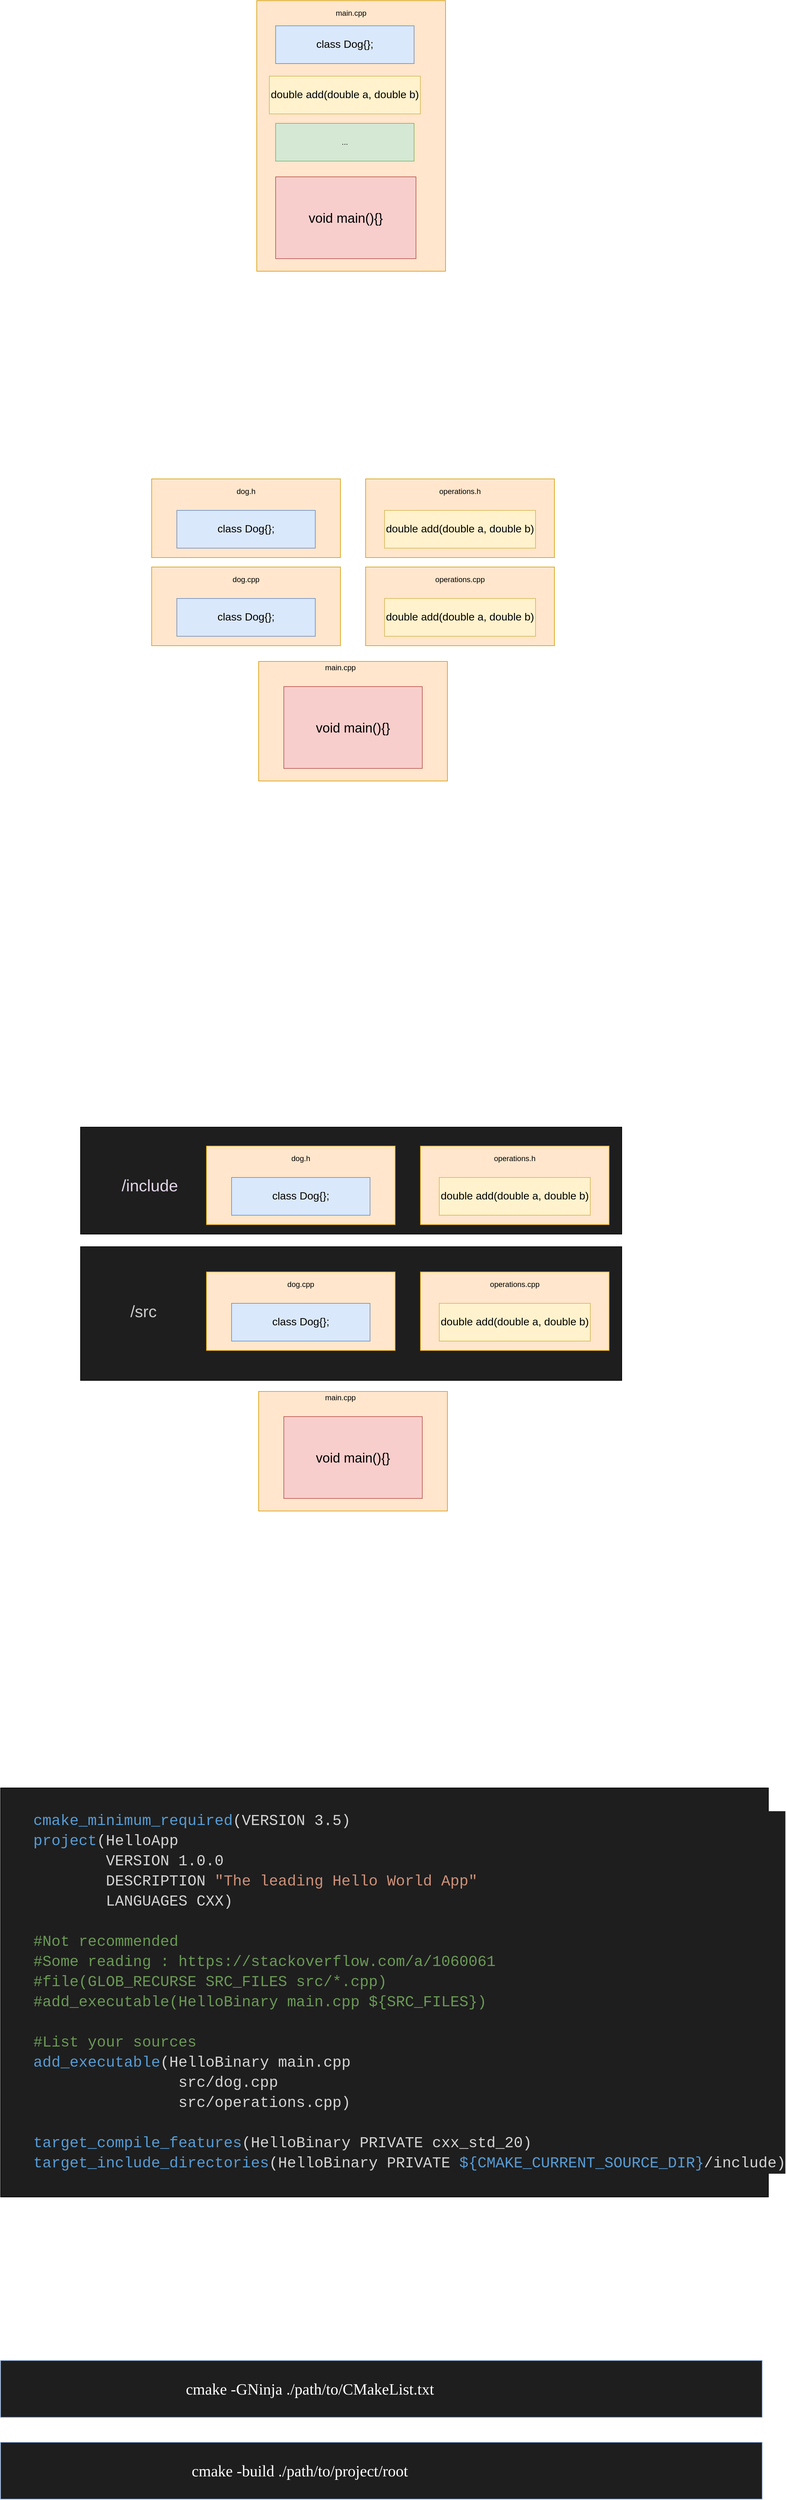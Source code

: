 <mxfile version="14.5.3" type="github">
  <diagram id="X-aBT6iO_DcQqcGjDoYc" name="Page-1">
    <mxGraphModel dx="1490" dy="609" grid="1" gridSize="10" guides="1" tooltips="1" connect="1" arrows="1" fold="1" page="1" pageScale="1" pageWidth="1654" pageHeight="2336" math="0" shadow="0">
      <root>
        <mxCell id="0" />
        <mxCell id="1" parent="0" />
        <mxCell id="4kJFu-Nbu05ohsKrN8TI-42" value="" style="rounded=0;whiteSpace=wrap;html=1;fillColor=#1e1e1e;" parent="1" vertex="1">
          <mxGeometry x="407" y="2260" width="860" height="212.5" as="geometry" />
        </mxCell>
        <mxCell id="4kJFu-Nbu05ohsKrN8TI-41" value="" style="rounded=0;whiteSpace=wrap;html=1;fillColor=#1e1e1e;" parent="1" vertex="1">
          <mxGeometry x="407" y="2070" width="860" height="170" as="geometry" />
        </mxCell>
        <mxCell id="4kJFu-Nbu05ohsKrN8TI-25" value="" style="rounded=0;whiteSpace=wrap;html=1;fillColor=#1e1e1e;" parent="1" vertex="1">
          <mxGeometry x="280" y="3120" width="1220" height="650" as="geometry" />
        </mxCell>
        <mxCell id="4kJFu-Nbu05ohsKrN8TI-20" value="" style="rounded=0;whiteSpace=wrap;html=1;fillColor=#ffe6cc;strokeColor=#d79b00;" parent="1" vertex="1">
          <mxGeometry x="860" y="1040" width="300" height="125" as="geometry" />
        </mxCell>
        <mxCell id="4kJFu-Nbu05ohsKrN8TI-12" value="" style="rounded=0;whiteSpace=wrap;html=1;fillColor=#ffe6cc;strokeColor=#d79b00;" parent="1" vertex="1">
          <mxGeometry x="520" y="1180" width="300" height="125" as="geometry" />
        </mxCell>
        <mxCell id="4kJFu-Nbu05ohsKrN8TI-1" value="" style="rounded=0;whiteSpace=wrap;html=1;fillColor=#ffe6cc;strokeColor=#d79b00;" parent="1" vertex="1">
          <mxGeometry x="687" y="280" width="300" height="430" as="geometry" />
        </mxCell>
        <mxCell id="4kJFu-Nbu05ohsKrN8TI-2" value="&lt;font style=&quot;font-size: 17px&quot;&gt;class Dog{};&lt;/font&gt;" style="rounded=0;whiteSpace=wrap;html=1;fillColor=#dae8fc;strokeColor=#6c8ebf;" parent="1" vertex="1">
          <mxGeometry x="717" y="320" width="220" height="60" as="geometry" />
        </mxCell>
        <mxCell id="4kJFu-Nbu05ohsKrN8TI-3" value="&lt;font style=&quot;font-size: 17px&quot;&gt;double add(double a, double b)&lt;/font&gt;" style="rounded=0;whiteSpace=wrap;html=1;fillColor=#fff2cc;strokeColor=#d6b656;" parent="1" vertex="1">
          <mxGeometry x="707" y="400" width="240" height="60" as="geometry" />
        </mxCell>
        <mxCell id="4kJFu-Nbu05ohsKrN8TI-4" value="..." style="rounded=0;whiteSpace=wrap;html=1;fillColor=#d5e8d4;strokeColor=#82b366;" parent="1" vertex="1">
          <mxGeometry x="717" y="475" width="220" height="60" as="geometry" />
        </mxCell>
        <mxCell id="4kJFu-Nbu05ohsKrN8TI-5" value="&lt;font style=&quot;font-size: 21px&quot;&gt;void main(){}&lt;/font&gt;" style="rounded=0;whiteSpace=wrap;html=1;fillColor=#f8cecc;strokeColor=#b85450;" parent="1" vertex="1">
          <mxGeometry x="717" y="560" width="223" height="130" as="geometry" />
        </mxCell>
        <mxCell id="4kJFu-Nbu05ohsKrN8TI-6" value="" style="rounded=0;whiteSpace=wrap;html=1;fillColor=#ffe6cc;strokeColor=#d79b00;" parent="1" vertex="1">
          <mxGeometry x="690" y="1330" width="300" height="190" as="geometry" />
        </mxCell>
        <mxCell id="4kJFu-Nbu05ohsKrN8TI-7" value="&lt;font style=&quot;font-size: 17px&quot;&gt;class Dog{};&lt;/font&gt;" style="rounded=0;whiteSpace=wrap;html=1;fillColor=#dae8fc;strokeColor=#6c8ebf;" parent="1" vertex="1">
          <mxGeometry x="560" y="1230" width="220" height="60" as="geometry" />
        </mxCell>
        <mxCell id="4kJFu-Nbu05ohsKrN8TI-10" value="&lt;font style=&quot;font-size: 21px&quot;&gt;void main(){}&lt;/font&gt;" style="rounded=0;whiteSpace=wrap;html=1;fillColor=#f8cecc;strokeColor=#b85450;" parent="1" vertex="1">
          <mxGeometry x="730" y="1370" width="220" height="130" as="geometry" />
        </mxCell>
        <mxCell id="4kJFu-Nbu05ohsKrN8TI-11" value="main.cpp" style="text;html=1;strokeColor=none;fillColor=none;align=center;verticalAlign=middle;whiteSpace=wrap;rounded=0;" parent="1" vertex="1">
          <mxGeometry x="800" y="1330" width="40" height="20" as="geometry" />
        </mxCell>
        <mxCell id="4kJFu-Nbu05ohsKrN8TI-13" value="dog.cpp" style="text;html=1;strokeColor=none;fillColor=none;align=center;verticalAlign=middle;whiteSpace=wrap;rounded=0;" parent="1" vertex="1">
          <mxGeometry x="650" y="1190" width="40" height="20" as="geometry" />
        </mxCell>
        <mxCell id="4kJFu-Nbu05ohsKrN8TI-14" value="" style="rounded=0;whiteSpace=wrap;html=1;fillColor=#ffe6cc;strokeColor=#d79b00;" parent="1" vertex="1">
          <mxGeometry x="520" y="1040" width="300" height="125" as="geometry" />
        </mxCell>
        <mxCell id="4kJFu-Nbu05ohsKrN8TI-8" value="&lt;font style=&quot;font-size: 17px&quot;&gt;double add(double a, double b)&lt;/font&gt;" style="rounded=0;whiteSpace=wrap;html=1;fillColor=#fff2cc;strokeColor=#d6b656;" parent="1" vertex="1">
          <mxGeometry x="890" y="1090" width="240" height="60" as="geometry" />
        </mxCell>
        <mxCell id="4kJFu-Nbu05ohsKrN8TI-15" value="&lt;font style=&quot;font-size: 17px&quot;&gt;class Dog{};&lt;/font&gt;" style="rounded=0;whiteSpace=wrap;html=1;fillColor=#dae8fc;strokeColor=#6c8ebf;" parent="1" vertex="1">
          <mxGeometry x="560" y="1090" width="220" height="60" as="geometry" />
        </mxCell>
        <mxCell id="4kJFu-Nbu05ohsKrN8TI-16" value="dog.h" style="text;html=1;strokeColor=none;fillColor=none;align=center;verticalAlign=middle;whiteSpace=wrap;rounded=0;" parent="1" vertex="1">
          <mxGeometry x="650" y="1050" width="40" height="20" as="geometry" />
        </mxCell>
        <mxCell id="4kJFu-Nbu05ohsKrN8TI-17" value="" style="rounded=0;whiteSpace=wrap;html=1;fillColor=#ffe6cc;strokeColor=#d79b00;" parent="1" vertex="1">
          <mxGeometry x="860" y="1180" width="300" height="125" as="geometry" />
        </mxCell>
        <mxCell id="4kJFu-Nbu05ohsKrN8TI-19" value="operations.cpp" style="text;html=1;strokeColor=none;fillColor=none;align=center;verticalAlign=middle;whiteSpace=wrap;rounded=0;" parent="1" vertex="1">
          <mxGeometry x="990" y="1190" width="40" height="20" as="geometry" />
        </mxCell>
        <mxCell id="4kJFu-Nbu05ohsKrN8TI-22" value="operations.h" style="text;html=1;strokeColor=none;fillColor=none;align=center;verticalAlign=middle;whiteSpace=wrap;rounded=0;" parent="1" vertex="1">
          <mxGeometry x="990" y="1050" width="40" height="20" as="geometry" />
        </mxCell>
        <mxCell id="4kJFu-Nbu05ohsKrN8TI-23" value="&lt;font style=&quot;font-size: 17px&quot;&gt;double add(double a, double b)&lt;/font&gt;" style="rounded=0;whiteSpace=wrap;html=1;fillColor=#fff2cc;strokeColor=#d6b656;" parent="1" vertex="1">
          <mxGeometry x="890" y="1230" width="240" height="60" as="geometry" />
        </mxCell>
        <mxCell id="4kJFu-Nbu05ohsKrN8TI-24" value="&lt;div style=&quot;color: rgb(212, 212, 212); background-color: rgb(30, 30, 30); font-family: &amp;quot;consolas&amp;quot;, &amp;quot;courier new&amp;quot;, monospace; font-weight: normal; font-size: 24px; line-height: 32px;&quot;&gt;&lt;div&gt;&lt;span style=&quot;color: #569cd6&quot;&gt;cmake_minimum_required&lt;/span&gt;&lt;span style=&quot;color: #d4d4d4&quot;&gt;(VERSION&amp;nbsp;3.5)&lt;/span&gt;&lt;/div&gt;&lt;div&gt;&lt;span style=&quot;color: #569cd6&quot;&gt;project&lt;/span&gt;&lt;span style=&quot;color: #d4d4d4&quot;&gt;(HelloApp&lt;/span&gt;&lt;/div&gt;&lt;div&gt;&lt;span style=&quot;color: #d4d4d4&quot;&gt;&amp;nbsp;&amp;nbsp;&amp;nbsp;&amp;nbsp;&amp;nbsp;&amp;nbsp;&amp;nbsp;&amp;nbsp;VERSION&amp;nbsp;1.0.0&lt;/span&gt;&lt;/div&gt;&lt;div&gt;&lt;span style=&quot;color: #d4d4d4&quot;&gt;&amp;nbsp;&amp;nbsp;&amp;nbsp;&amp;nbsp;&amp;nbsp;&amp;nbsp;&amp;nbsp;&amp;nbsp;DESCRIPTION&amp;nbsp;&lt;/span&gt;&lt;span style=&quot;color: #ce9178&quot;&gt;&quot;The&amp;nbsp;leading&amp;nbsp;Hello&amp;nbsp;World&amp;nbsp;App&quot;&lt;/span&gt;&lt;/div&gt;&lt;div&gt;&lt;span style=&quot;color: #d4d4d4&quot;&gt;&amp;nbsp;&amp;nbsp;&amp;nbsp;&amp;nbsp;&amp;nbsp;&amp;nbsp;&amp;nbsp;&amp;nbsp;LANGUAGES&amp;nbsp;CXX)&amp;nbsp;&amp;nbsp;&lt;/span&gt;&lt;/div&gt;&lt;br&gt;&lt;div&gt;&lt;span style=&quot;color: #6a9955&quot;&gt;#Not&amp;nbsp;recommended&lt;/span&gt;&lt;/div&gt;&lt;div&gt;&lt;span style=&quot;color: #6a9955&quot;&gt;#Some&amp;nbsp;reading&amp;nbsp;:&amp;nbsp;https://stackoverflow.com/a/1060061&lt;/span&gt;&lt;/div&gt;&lt;div&gt;&lt;span style=&quot;color: #6a9955&quot;&gt;#file(GLOB_RECURSE&amp;nbsp;SRC_FILES&amp;nbsp;src/*.cpp)&lt;/span&gt;&lt;/div&gt;&lt;div&gt;&lt;span style=&quot;color: #6a9955&quot;&gt;#add_executable(HelloBinary&amp;nbsp;main.cpp&amp;nbsp;${SRC_FILES})&lt;/span&gt;&lt;/div&gt;&lt;br&gt;&lt;div&gt;&lt;span style=&quot;color: #6a9955&quot;&gt;#List&amp;nbsp;your&amp;nbsp;sources&lt;/span&gt;&lt;/div&gt;&lt;div&gt;&lt;span style=&quot;color: #569cd6&quot;&gt;add_executable&lt;/span&gt;&lt;span style=&quot;color: #d4d4d4&quot;&gt;(HelloBinary&amp;nbsp;main.cpp&lt;/span&gt;&lt;/div&gt;&lt;div&gt;&lt;span style=&quot;color: #d4d4d4&quot;&gt;&amp;nbsp;&amp;nbsp;&amp;nbsp;&amp;nbsp;&amp;nbsp;&amp;nbsp;&amp;nbsp;&amp;nbsp;&amp;nbsp;&amp;nbsp;&amp;nbsp;&amp;nbsp;&amp;nbsp;&amp;nbsp;&amp;nbsp;&amp;nbsp;src/dog.cpp&lt;/span&gt;&lt;/div&gt;&lt;div&gt;&lt;span style=&quot;color: #d4d4d4&quot;&gt;&amp;nbsp;&amp;nbsp;&amp;nbsp;&amp;nbsp;&amp;nbsp;&amp;nbsp;&amp;nbsp;&amp;nbsp;&amp;nbsp;&amp;nbsp;&amp;nbsp;&amp;nbsp;&amp;nbsp;&amp;nbsp;&amp;nbsp;&amp;nbsp;src/operations.cpp)&amp;nbsp;&amp;nbsp;&lt;/span&gt;&lt;/div&gt;&lt;br&gt;&lt;div&gt;&lt;span style=&quot;color: #569cd6&quot;&gt;target_compile_features&lt;/span&gt;&lt;span style=&quot;color: #d4d4d4&quot;&gt;(HelloBinary&amp;nbsp;PRIVATE&amp;nbsp;cxx_std_20)&lt;/span&gt;&lt;/div&gt;&lt;div&gt;&lt;span style=&quot;color: #569cd6&quot;&gt;target_include_directories&lt;/span&gt;&lt;span style=&quot;color: #d4d4d4&quot;&gt;(HelloBinary&amp;nbsp;PRIVATE&amp;nbsp;&lt;/span&gt;&lt;span style=&quot;color: #569cd6&quot;&gt;${CMAKE_CURRENT_SOURCE_DIR}&lt;/span&gt;&lt;span style=&quot;color: #d4d4d4&quot;&gt;/include)&lt;/span&gt;&lt;/div&gt;&lt;/div&gt;" style="text;whiteSpace=wrap;html=1;" parent="1" vertex="1">
          <mxGeometry x="330" y="3150" width="280" height="498" as="geometry" />
        </mxCell>
        <mxCell id="4kJFu-Nbu05ohsKrN8TI-26" value="" style="rounded=0;whiteSpace=wrap;html=1;fillColor=#ffe6cc;strokeColor=#d79b00;" parent="1" vertex="1">
          <mxGeometry x="947" y="2100" width="300" height="125" as="geometry" />
        </mxCell>
        <mxCell id="4kJFu-Nbu05ohsKrN8TI-27" value="" style="rounded=0;whiteSpace=wrap;html=1;fillColor=#ffe6cc;strokeColor=#d79b00;" parent="1" vertex="1">
          <mxGeometry x="607" y="2300" width="300" height="125" as="geometry" />
        </mxCell>
        <mxCell id="4kJFu-Nbu05ohsKrN8TI-28" value="" style="rounded=0;whiteSpace=wrap;html=1;fillColor=#ffe6cc;strokeColor=#d79b00;" parent="1" vertex="1">
          <mxGeometry x="690" y="2490" width="300" height="190" as="geometry" />
        </mxCell>
        <mxCell id="4kJFu-Nbu05ohsKrN8TI-29" value="&lt;font style=&quot;font-size: 17px&quot;&gt;class Dog{};&lt;/font&gt;" style="rounded=0;whiteSpace=wrap;html=1;fillColor=#dae8fc;strokeColor=#6c8ebf;" parent="1" vertex="1">
          <mxGeometry x="647" y="2350" width="220" height="60" as="geometry" />
        </mxCell>
        <mxCell id="4kJFu-Nbu05ohsKrN8TI-30" value="&lt;font style=&quot;font-size: 21px&quot;&gt;void main(){}&lt;/font&gt;" style="rounded=0;whiteSpace=wrap;html=1;fillColor=#f8cecc;strokeColor=#b85450;" parent="1" vertex="1">
          <mxGeometry x="730" y="2530" width="220" height="130" as="geometry" />
        </mxCell>
        <mxCell id="4kJFu-Nbu05ohsKrN8TI-31" value="main.cpp" style="text;html=1;strokeColor=none;fillColor=none;align=center;verticalAlign=middle;whiteSpace=wrap;rounded=0;" parent="1" vertex="1">
          <mxGeometry x="800" y="2490" width="40" height="20" as="geometry" />
        </mxCell>
        <mxCell id="4kJFu-Nbu05ohsKrN8TI-32" value="dog.cpp" style="text;html=1;strokeColor=none;fillColor=none;align=center;verticalAlign=middle;whiteSpace=wrap;rounded=0;" parent="1" vertex="1">
          <mxGeometry x="737" y="2310" width="40" height="20" as="geometry" />
        </mxCell>
        <mxCell id="4kJFu-Nbu05ohsKrN8TI-33" value="" style="rounded=0;whiteSpace=wrap;html=1;fillColor=#ffe6cc;strokeColor=#d79b00;" parent="1" vertex="1">
          <mxGeometry x="607" y="2100" width="300" height="125" as="geometry" />
        </mxCell>
        <mxCell id="4kJFu-Nbu05ohsKrN8TI-34" value="&lt;font style=&quot;font-size: 17px&quot;&gt;double add(double a, double b)&lt;/font&gt;" style="rounded=0;whiteSpace=wrap;html=1;fillColor=#fff2cc;strokeColor=#d6b656;" parent="1" vertex="1">
          <mxGeometry x="977" y="2150" width="240" height="60" as="geometry" />
        </mxCell>
        <mxCell id="4kJFu-Nbu05ohsKrN8TI-35" value="&lt;font style=&quot;font-size: 17px&quot;&gt;class Dog{};&lt;/font&gt;" style="rounded=0;whiteSpace=wrap;html=1;fillColor=#dae8fc;strokeColor=#6c8ebf;" parent="1" vertex="1">
          <mxGeometry x="647" y="2150" width="220" height="60" as="geometry" />
        </mxCell>
        <mxCell id="4kJFu-Nbu05ohsKrN8TI-36" value="dog.h" style="text;html=1;strokeColor=none;fillColor=none;align=center;verticalAlign=middle;whiteSpace=wrap;rounded=0;" parent="1" vertex="1">
          <mxGeometry x="737" y="2110" width="40" height="20" as="geometry" />
        </mxCell>
        <mxCell id="4kJFu-Nbu05ohsKrN8TI-37" value="" style="rounded=0;whiteSpace=wrap;html=1;fillColor=#ffe6cc;strokeColor=#d79b00;" parent="1" vertex="1">
          <mxGeometry x="947" y="2300" width="300" height="125" as="geometry" />
        </mxCell>
        <mxCell id="4kJFu-Nbu05ohsKrN8TI-38" value="operations.cpp" style="text;html=1;strokeColor=none;fillColor=none;align=center;verticalAlign=middle;whiteSpace=wrap;rounded=0;" parent="1" vertex="1">
          <mxGeometry x="1077" y="2310" width="40" height="20" as="geometry" />
        </mxCell>
        <mxCell id="4kJFu-Nbu05ohsKrN8TI-39" value="operations.h" style="text;html=1;strokeColor=none;fillColor=none;align=center;verticalAlign=middle;whiteSpace=wrap;rounded=0;" parent="1" vertex="1">
          <mxGeometry x="1077" y="2110" width="40" height="20" as="geometry" />
        </mxCell>
        <mxCell id="4kJFu-Nbu05ohsKrN8TI-40" value="&lt;font style=&quot;font-size: 17px&quot;&gt;double add(double a, double b)&lt;/font&gt;" style="rounded=0;whiteSpace=wrap;html=1;fillColor=#fff2cc;strokeColor=#d6b656;" parent="1" vertex="1">
          <mxGeometry x="977" y="2350" width="240" height="60" as="geometry" />
        </mxCell>
        <mxCell id="4kJFu-Nbu05ohsKrN8TI-43" value="&lt;font style=&quot;font-size: 26px&quot; color=&quot;#E1D5E7&quot;&gt;/include&lt;/font&gt;" style="text;html=1;strokeColor=none;fillColor=none;align=center;verticalAlign=middle;whiteSpace=wrap;rounded=0;" parent="1" vertex="1">
          <mxGeometry x="497" y="2152.5" width="40" height="20" as="geometry" />
        </mxCell>
        <mxCell id="4kJFu-Nbu05ohsKrN8TI-44" value="&lt;div style=&quot;font-size: 26px&quot;&gt;&lt;font style=&quot;font-size: 26px&quot; color=&quot;#CCCCCC&quot;&gt;/src&lt;/font&gt;&lt;/div&gt;" style="text;html=1;strokeColor=none;fillColor=none;align=center;verticalAlign=middle;whiteSpace=wrap;rounded=0;" parent="1" vertex="1">
          <mxGeometry x="487" y="2352.5" width="40" height="20" as="geometry" />
        </mxCell>
        <mxCell id="BqEkgctJ1BkJtPYFdi_y-1" value="main.cpp" style="text;html=1;strokeColor=none;fillColor=none;align=center;verticalAlign=middle;whiteSpace=wrap;rounded=0;" vertex="1" parent="1">
          <mxGeometry x="817" y="290" width="40" height="20" as="geometry" />
        </mxCell>
        <mxCell id="BqEkgctJ1BkJtPYFdi_y-3" value="" style="rounded=0;whiteSpace=wrap;html=1;strokeColor=#6c8ebf;fillColor=#1e1e1e;" vertex="1" parent="1">
          <mxGeometry x="280" y="4030" width="1210" height="90" as="geometry" />
        </mxCell>
        <mxCell id="BqEkgctJ1BkJtPYFdi_y-4" value="" style="rounded=0;whiteSpace=wrap;html=1;strokeColor=#6c8ebf;fillColor=#1e1e1e;" vertex="1" parent="1">
          <mxGeometry x="280" y="4160" width="1210" height="90" as="geometry" />
        </mxCell>
        <mxCell id="BqEkgctJ1BkJtPYFdi_y-5" value="&lt;font style=&quot;font-size: 25px&quot; face=&quot;Lucida Console&quot; color=&quot;#FFFFFF&quot;&gt;cmake -GNinja ./path/to/CMakeList.txt&lt;/font&gt;" style="text;html=1;strokeColor=none;fillColor=none;align=center;verticalAlign=middle;whiteSpace=wrap;rounded=0;" vertex="1" parent="1">
          <mxGeometry x="450" y="4065" width="643" height="20" as="geometry" />
        </mxCell>
        <mxCell id="BqEkgctJ1BkJtPYFdi_y-6" value="&lt;font style=&quot;font-size: 25px&quot; face=&quot;Lucida Console&quot; color=&quot;#FFFFFF&quot;&gt;cmake -build ./path/to/project/root&lt;br&gt;&lt;/font&gt;" style="text;html=1;strokeColor=none;fillColor=none;align=center;verticalAlign=middle;whiteSpace=wrap;rounded=0;" vertex="1" parent="1">
          <mxGeometry x="434" y="4195" width="643" height="20" as="geometry" />
        </mxCell>
      </root>
    </mxGraphModel>
  </diagram>
</mxfile>
